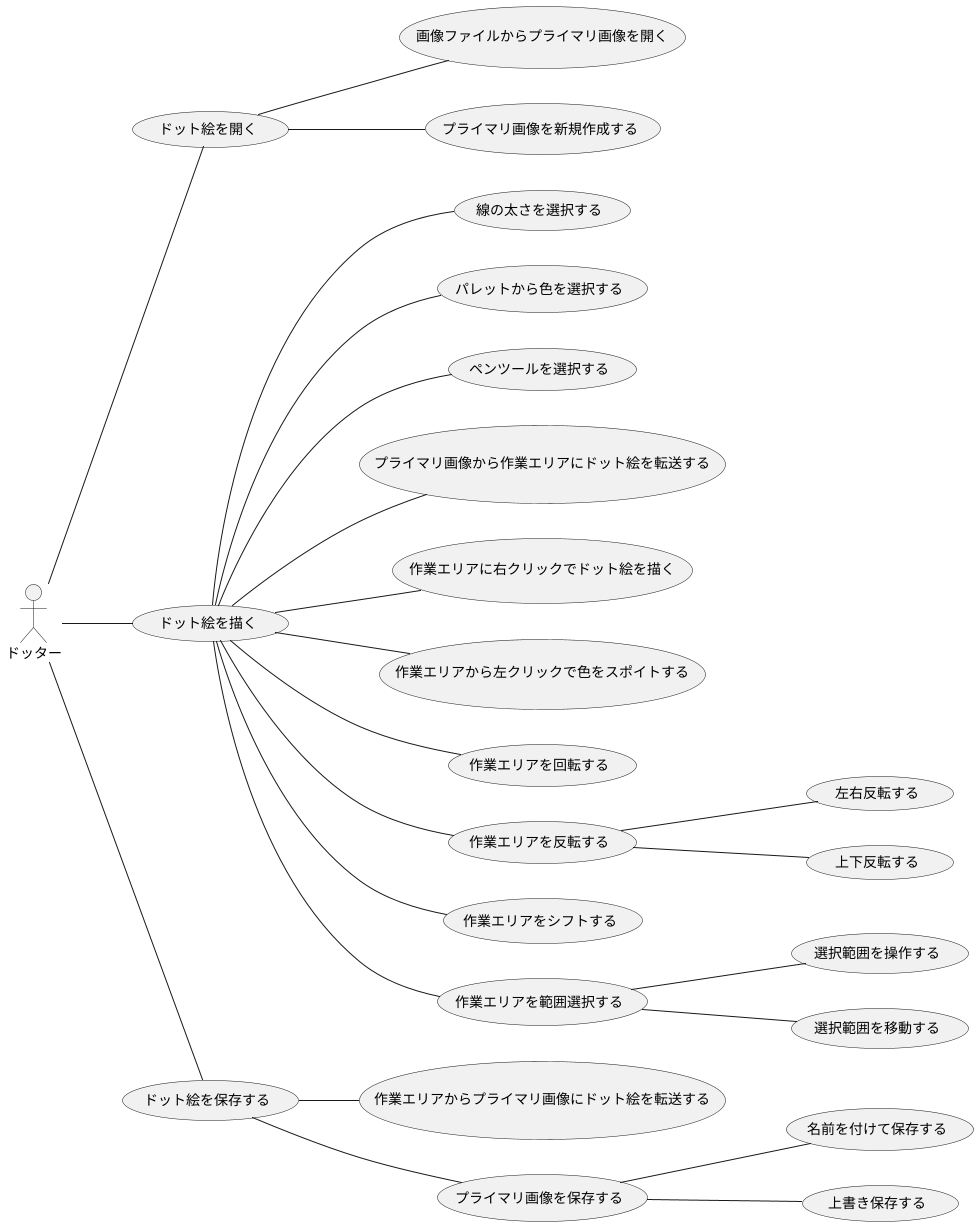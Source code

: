 @startuml
left to right direction

actor ドッター
ドッター -- (ドット絵を開く)
(ドット絵を開く) -- (画像ファイルからプライマリ画像を開く)
(ドット絵を開く) -- (プライマリ画像を新規作成する)
ドッター -- (ドット絵を描く)
(ドット絵を描く) -- (線の太さを選択する)
(ドット絵を描く) -- (パレットから色を選択する)
(ドット絵を描く) -- (ペンツールを選択する)
(ドット絵を描く) -- (プライマリ画像から作業エリアにドット絵を転送する)
(ドット絵を描く) -- (作業エリアに右クリックでドット絵を描く)
(ドット絵を描く) -- (作業エリアから左クリックで色をスポイトする)
(ドット絵を描く) -- (作業エリアを回転する)
(ドット絵を描く) -- (作業エリアを反転する)
(作業エリアを反転する) -- (左右反転する)
(作業エリアを反転する) -- (上下反転する)
(ドット絵を描く) -- (作業エリアをシフトする)
(ドット絵を描く) -- (作業エリアを範囲選択する)
(作業エリアを範囲選択する) -- (選択範囲を操作する)
(作業エリアを範囲選択する) -- (選択範囲を移動する)
ドッター -- (ドット絵を保存する)
(ドット絵を保存する) -- (作業エリアからプライマリ画像にドット絵を転送する)
(ドット絵を保存する) -- (プライマリ画像を保存する)
(プライマリ画像を保存する) -- (名前を付けて保存する)
(プライマリ画像を保存する) -- (上書き保存する)

@enduml